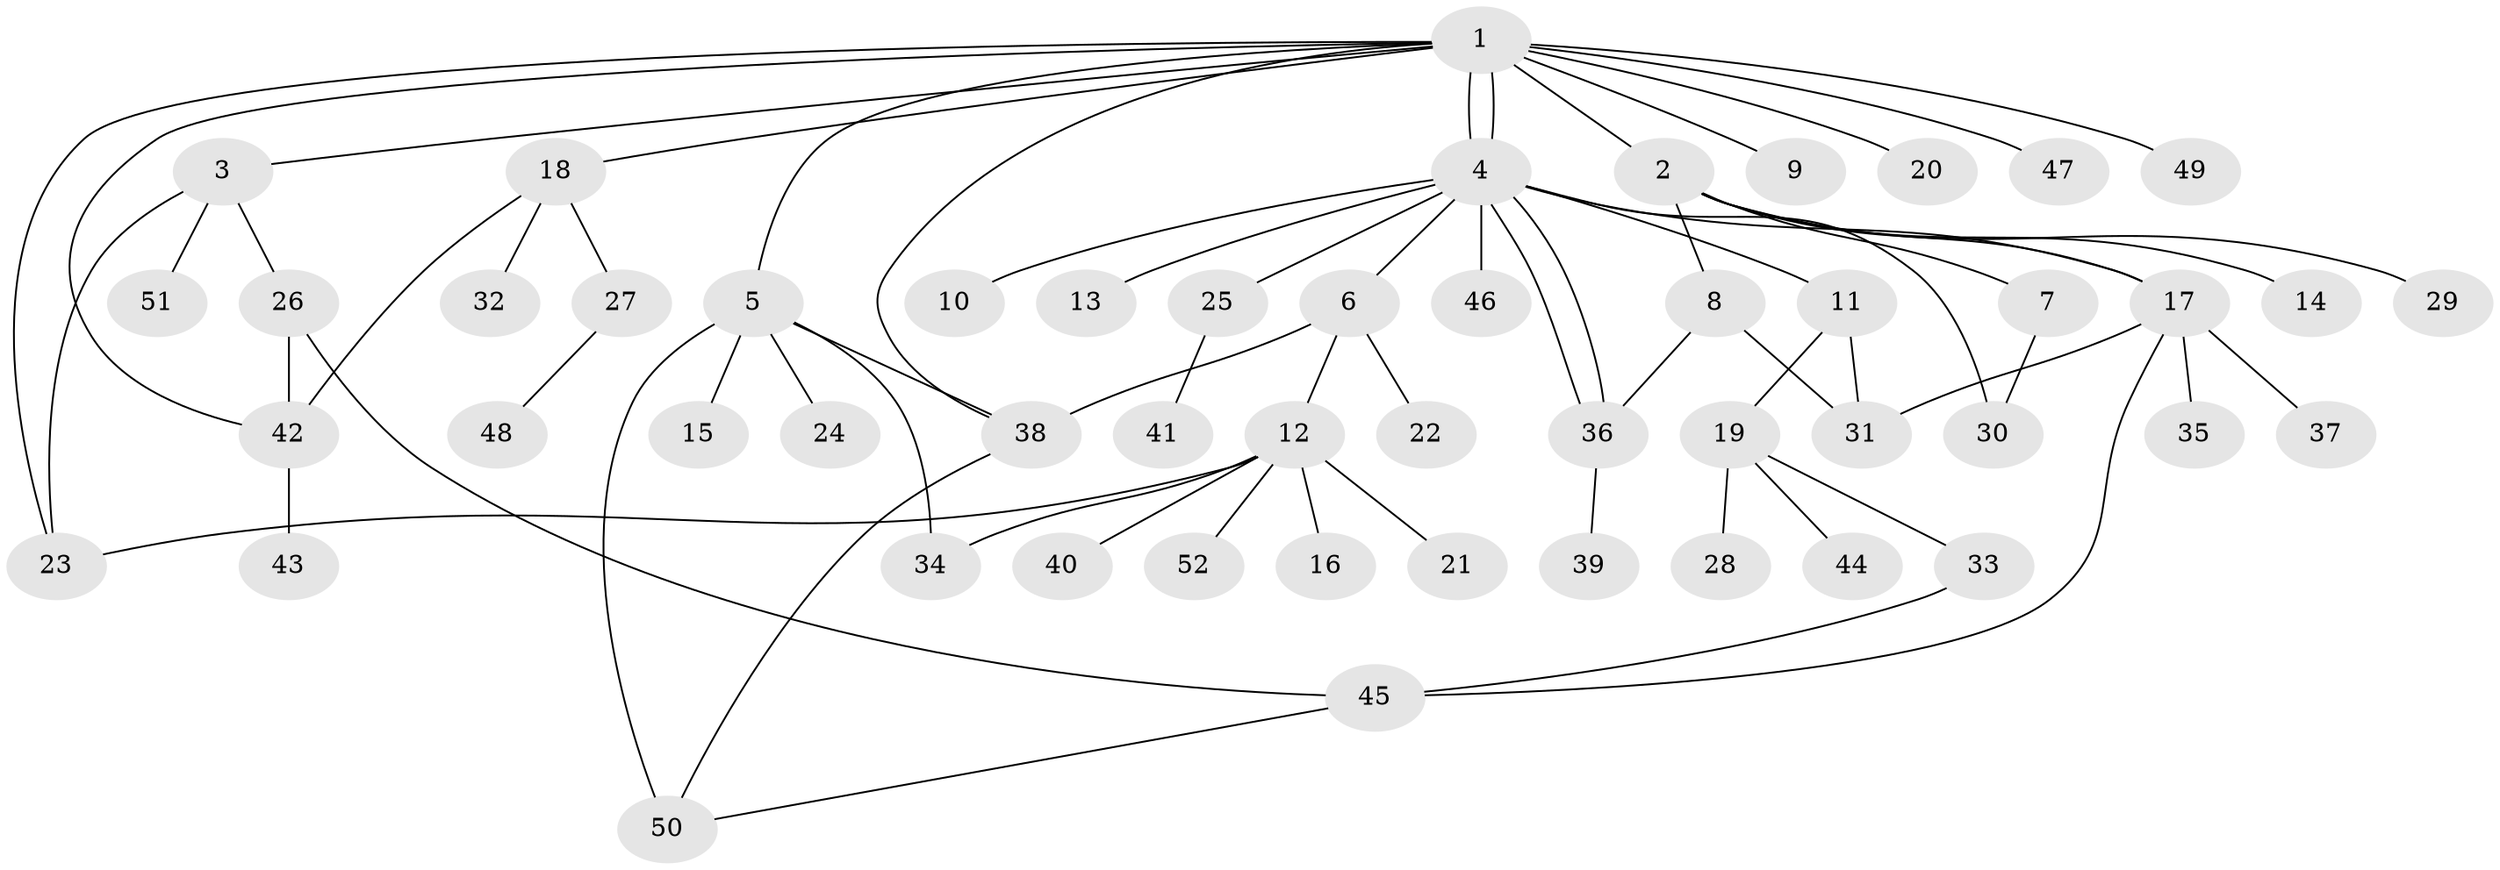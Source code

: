 // Generated by graph-tools (version 1.1) at 2025/11/02/27/25 16:11:11]
// undirected, 52 vertices, 69 edges
graph export_dot {
graph [start="1"]
  node [color=gray90,style=filled];
  1;
  2;
  3;
  4;
  5;
  6;
  7;
  8;
  9;
  10;
  11;
  12;
  13;
  14;
  15;
  16;
  17;
  18;
  19;
  20;
  21;
  22;
  23;
  24;
  25;
  26;
  27;
  28;
  29;
  30;
  31;
  32;
  33;
  34;
  35;
  36;
  37;
  38;
  39;
  40;
  41;
  42;
  43;
  44;
  45;
  46;
  47;
  48;
  49;
  50;
  51;
  52;
  1 -- 2;
  1 -- 3;
  1 -- 4;
  1 -- 4;
  1 -- 5;
  1 -- 9;
  1 -- 18;
  1 -- 20;
  1 -- 23;
  1 -- 38;
  1 -- 42;
  1 -- 47;
  1 -- 49;
  2 -- 7;
  2 -- 8;
  2 -- 14;
  2 -- 17;
  2 -- 29;
  3 -- 23;
  3 -- 26;
  3 -- 51;
  4 -- 6;
  4 -- 10;
  4 -- 11;
  4 -- 13;
  4 -- 17;
  4 -- 25;
  4 -- 30;
  4 -- 36;
  4 -- 36;
  4 -- 46;
  5 -- 15;
  5 -- 24;
  5 -- 34;
  5 -- 38;
  5 -- 50;
  6 -- 12;
  6 -- 22;
  6 -- 38;
  7 -- 30;
  8 -- 31;
  8 -- 36;
  11 -- 19;
  11 -- 31;
  12 -- 16;
  12 -- 21;
  12 -- 23;
  12 -- 34;
  12 -- 40;
  12 -- 52;
  17 -- 31;
  17 -- 35;
  17 -- 37;
  17 -- 45;
  18 -- 27;
  18 -- 32;
  18 -- 42;
  19 -- 28;
  19 -- 33;
  19 -- 44;
  25 -- 41;
  26 -- 42;
  26 -- 45;
  27 -- 48;
  33 -- 45;
  36 -- 39;
  38 -- 50;
  42 -- 43;
  45 -- 50;
}
